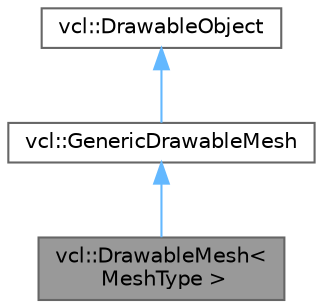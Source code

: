 digraph "vcl::DrawableMesh&lt; MeshType &gt;"
{
 // LATEX_PDF_SIZE
  bgcolor="transparent";
  edge [fontname=Helvetica,fontsize=10,labelfontname=Helvetica,labelfontsize=10];
  node [fontname=Helvetica,fontsize=10,shape=box,height=0.2,width=0.4];
  Node1 [label="vcl::DrawableMesh\<\l MeshType \>",height=0.2,width=0.4,color="gray40", fillcolor="grey60", style="filled", fontcolor="black",tooltip=" "];
  Node2 -> Node1 [dir="back",color="steelblue1",style="solid"];
  Node2 [label="vcl::GenericDrawableMesh",height=0.2,width=0.4,color="gray40", fillcolor="white", style="filled",URL="$classvcl_1_1GenericDrawableMesh.html",tooltip=" "];
  Node3 -> Node2 [dir="back",color="steelblue1",style="solid"];
  Node3 [label="vcl::DrawableObject",height=0.2,width=0.4,color="gray40", fillcolor="white", style="filled",URL="$classvcl_1_1DrawableObject.html",tooltip=" "];
}

